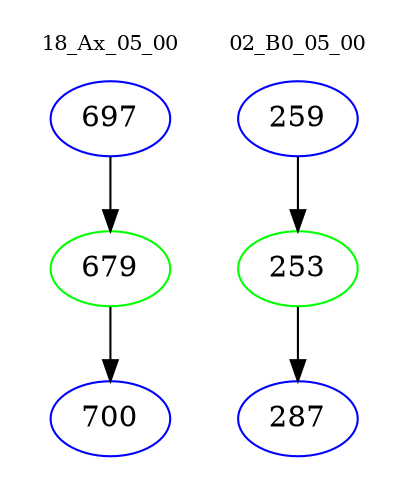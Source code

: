 digraph{
subgraph cluster_0 {
color = white
label = "18_Ax_05_00";
fontsize=10;
T0_697 [label="697", color="blue"]
T0_697 -> T0_679 [color="black"]
T0_679 [label="679", color="green"]
T0_679 -> T0_700 [color="black"]
T0_700 [label="700", color="blue"]
}
subgraph cluster_1 {
color = white
label = "02_B0_05_00";
fontsize=10;
T1_259 [label="259", color="blue"]
T1_259 -> T1_253 [color="black"]
T1_253 [label="253", color="green"]
T1_253 -> T1_287 [color="black"]
T1_287 [label="287", color="blue"]
}
}
